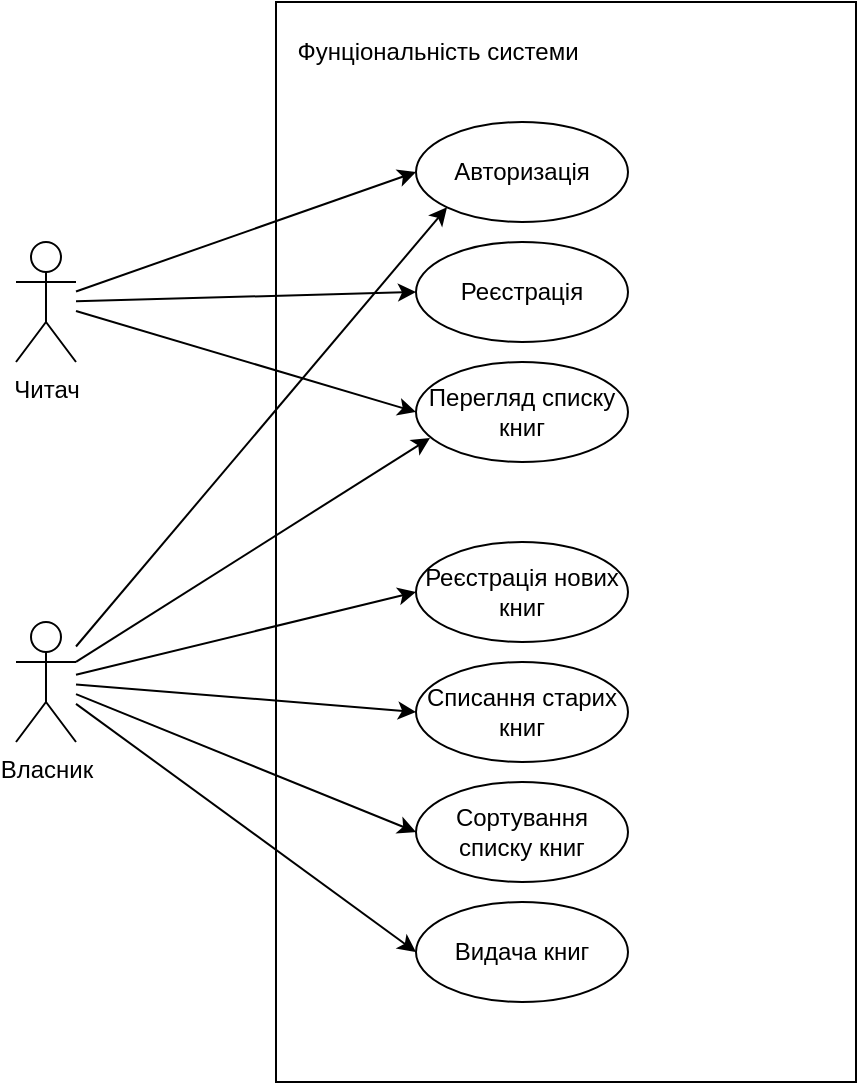 <mxfile version="13.9.3" type="device"><diagram id="tvdsxOftWtSWxPk6XJdY" name="Page-1"><mxGraphModel dx="700" dy="727" grid="1" gridSize="10" guides="1" tooltips="1" connect="1" arrows="1" fold="1" page="1" pageScale="1" pageWidth="827" pageHeight="1169" math="0" shadow="0"><root><mxCell id="0"/><mxCell id="1" parent="0"/><mxCell id="UJISsiUjTdGFJxmLd9j8-1" value="" style="rounded=0;whiteSpace=wrap;html=1;" vertex="1" parent="1"><mxGeometry x="280" y="100" width="290" height="540" as="geometry"/></mxCell><mxCell id="UJISsiUjTdGFJxmLd9j8-2" value="Читач" style="shape=umlActor;verticalLabelPosition=bottom;verticalAlign=top;html=1;outlineConnect=0;" vertex="1" parent="1"><mxGeometry x="150" y="220" width="30" height="60" as="geometry"/></mxCell><mxCell id="UJISsiUjTdGFJxmLd9j8-5" value="Власник" style="shape=umlActor;verticalLabelPosition=bottom;verticalAlign=top;html=1;outlineConnect=0;" vertex="1" parent="1"><mxGeometry x="150" y="410" width="30" height="60" as="geometry"/></mxCell><mxCell id="UJISsiUjTdGFJxmLd9j8-6" value="Реєстрація" style="ellipse;whiteSpace=wrap;html=1;" vertex="1" parent="1"><mxGeometry x="350" y="220" width="106" height="50" as="geometry"/></mxCell><mxCell id="UJISsiUjTdGFJxmLd9j8-7" value="Авторизація" style="ellipse;whiteSpace=wrap;html=1;" vertex="1" parent="1"><mxGeometry x="350" y="160" width="106" height="50" as="geometry"/></mxCell><mxCell id="UJISsiUjTdGFJxmLd9j8-9" value="Перегляд списку книг" style="ellipse;whiteSpace=wrap;html=1;" vertex="1" parent="1"><mxGeometry x="350" y="280" width="106" height="50" as="geometry"/></mxCell><mxCell id="UJISsiUjTdGFJxmLd9j8-10" value="Фунціональність системи" style="text;html=1;strokeColor=none;fillColor=none;align=center;verticalAlign=middle;whiteSpace=wrap;rounded=0;" vertex="1" parent="1"><mxGeometry x="286" y="110" width="150" height="30" as="geometry"/></mxCell><mxCell id="UJISsiUjTdGFJxmLd9j8-12" value="Реєстрація нових книг" style="ellipse;whiteSpace=wrap;html=1;" vertex="1" parent="1"><mxGeometry x="350" y="370" width="106" height="50" as="geometry"/></mxCell><mxCell id="UJISsiUjTdGFJxmLd9j8-13" value="Списання старих книг" style="ellipse;whiteSpace=wrap;html=1;" vertex="1" parent="1"><mxGeometry x="350" y="430" width="106" height="50" as="geometry"/></mxCell><mxCell id="UJISsiUjTdGFJxmLd9j8-14" value="Сортування списку книг" style="ellipse;whiteSpace=wrap;html=1;" vertex="1" parent="1"><mxGeometry x="350" y="490" width="106" height="50" as="geometry"/></mxCell><mxCell id="UJISsiUjTdGFJxmLd9j8-15" value="Видача книг" style="ellipse;whiteSpace=wrap;html=1;" vertex="1" parent="1"><mxGeometry x="350" y="550" width="106" height="50" as="geometry"/></mxCell><mxCell id="UJISsiUjTdGFJxmLd9j8-16" value="" style="endArrow=classic;html=1;entryX=0;entryY=0.5;entryDx=0;entryDy=0;" edge="1" parent="1" source="UJISsiUjTdGFJxmLd9j8-2" target="UJISsiUjTdGFJxmLd9j8-7"><mxGeometry width="50" height="50" relative="1" as="geometry"><mxPoint x="370" y="410" as="sourcePoint"/><mxPoint x="420" y="360" as="targetPoint"/></mxGeometry></mxCell><mxCell id="UJISsiUjTdGFJxmLd9j8-17" value="" style="endArrow=classic;html=1;entryX=0;entryY=0.5;entryDx=0;entryDy=0;" edge="1" parent="1" source="UJISsiUjTdGFJxmLd9j8-2" target="UJISsiUjTdGFJxmLd9j8-6"><mxGeometry width="50" height="50" relative="1" as="geometry"><mxPoint x="190" y="254.73" as="sourcePoint"/><mxPoint x="360" y="195" as="targetPoint"/></mxGeometry></mxCell><mxCell id="UJISsiUjTdGFJxmLd9j8-18" value="" style="endArrow=classic;html=1;entryX=0;entryY=0.5;entryDx=0;entryDy=0;" edge="1" parent="1" source="UJISsiUjTdGFJxmLd9j8-2" target="UJISsiUjTdGFJxmLd9j8-9"><mxGeometry width="50" height="50" relative="1" as="geometry"><mxPoint x="200" y="264.73" as="sourcePoint"/><mxPoint x="370" y="205" as="targetPoint"/></mxGeometry></mxCell><mxCell id="UJISsiUjTdGFJxmLd9j8-19" value="" style="endArrow=classic;html=1;entryX=0;entryY=0.5;entryDx=0;entryDy=0;" edge="1" parent="1" source="UJISsiUjTdGFJxmLd9j8-5" target="UJISsiUjTdGFJxmLd9j8-12"><mxGeometry width="50" height="50" relative="1" as="geometry"><mxPoint x="210" y="274.73" as="sourcePoint"/><mxPoint x="380" y="215" as="targetPoint"/></mxGeometry></mxCell><mxCell id="UJISsiUjTdGFJxmLd9j8-20" value="" style="endArrow=classic;html=1;entryX=0;entryY=1;entryDx=0;entryDy=0;" edge="1" parent="1" source="UJISsiUjTdGFJxmLd9j8-5" target="UJISsiUjTdGFJxmLd9j8-7"><mxGeometry width="50" height="50" relative="1" as="geometry"><mxPoint x="220" y="284.73" as="sourcePoint"/><mxPoint x="390" y="225" as="targetPoint"/></mxGeometry></mxCell><mxCell id="UJISsiUjTdGFJxmLd9j8-21" value="" style="endArrow=classic;html=1;entryX=0;entryY=0.5;entryDx=0;entryDy=0;" edge="1" parent="1" source="UJISsiUjTdGFJxmLd9j8-5" target="UJISsiUjTdGFJxmLd9j8-13"><mxGeometry width="50" height="50" relative="1" as="geometry"><mxPoint x="230" y="294.73" as="sourcePoint"/><mxPoint x="400" y="235" as="targetPoint"/></mxGeometry></mxCell><mxCell id="UJISsiUjTdGFJxmLd9j8-22" value="" style="endArrow=classic;html=1;entryX=0;entryY=0.5;entryDx=0;entryDy=0;" edge="1" parent="1" source="UJISsiUjTdGFJxmLd9j8-5" target="UJISsiUjTdGFJxmLd9j8-14"><mxGeometry width="50" height="50" relative="1" as="geometry"><mxPoint x="120" y="640.0" as="sourcePoint"/><mxPoint x="290" y="580.27" as="targetPoint"/></mxGeometry></mxCell><mxCell id="UJISsiUjTdGFJxmLd9j8-23" value="" style="endArrow=classic;html=1;entryX=0;entryY=0.5;entryDx=0;entryDy=0;" edge="1" parent="1" source="UJISsiUjTdGFJxmLd9j8-5" target="UJISsiUjTdGFJxmLd9j8-15"><mxGeometry width="50" height="50" relative="1" as="geometry"><mxPoint x="190" y="456.081" as="sourcePoint"/><mxPoint x="360" y="525" as="targetPoint"/></mxGeometry></mxCell><mxCell id="UJISsiUjTdGFJxmLd9j8-24" value="" style="endArrow=classic;html=1;entryX=0.066;entryY=0.76;entryDx=0;entryDy=0;exitX=1;exitY=0.333;exitDx=0;exitDy=0;exitPerimeter=0;entryPerimeter=0;" edge="1" parent="1" source="UJISsiUjTdGFJxmLd9j8-5" target="UJISsiUjTdGFJxmLd9j8-9"><mxGeometry width="50" height="50" relative="1" as="geometry"><mxPoint x="190" y="429.324" as="sourcePoint"/><mxPoint x="360" y="195" as="targetPoint"/></mxGeometry></mxCell></root></mxGraphModel></diagram></mxfile>
